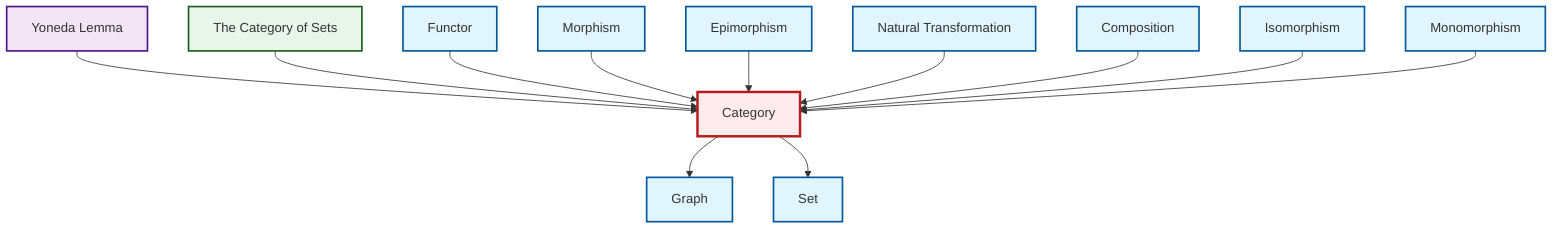 graph TD
    classDef definition fill:#e1f5fe,stroke:#01579b,stroke-width:2px
    classDef theorem fill:#f3e5f5,stroke:#4a148c,stroke-width:2px
    classDef axiom fill:#fff3e0,stroke:#e65100,stroke-width:2px
    classDef example fill:#e8f5e9,stroke:#1b5e20,stroke-width:2px
    classDef current fill:#ffebee,stroke:#b71c1c,stroke-width:3px
    ex-set-category["The Category of Sets"]:::example
    def-natural-transformation["Natural Transformation"]:::definition
    thm-yoneda["Yoneda Lemma"]:::theorem
    def-epimorphism["Epimorphism"]:::definition
    def-composition["Composition"]:::definition
    def-monomorphism["Monomorphism"]:::definition
    def-category["Category"]:::definition
    def-functor["Functor"]:::definition
    def-morphism["Morphism"]:::definition
    def-graph["Graph"]:::definition
    def-set["Set"]:::definition
    def-isomorphism["Isomorphism"]:::definition
    thm-yoneda --> def-category
    ex-set-category --> def-category
    def-functor --> def-category
    def-category --> def-graph
    def-category --> def-set
    def-morphism --> def-category
    def-epimorphism --> def-category
    def-natural-transformation --> def-category
    def-composition --> def-category
    def-isomorphism --> def-category
    def-monomorphism --> def-category
    class def-category current